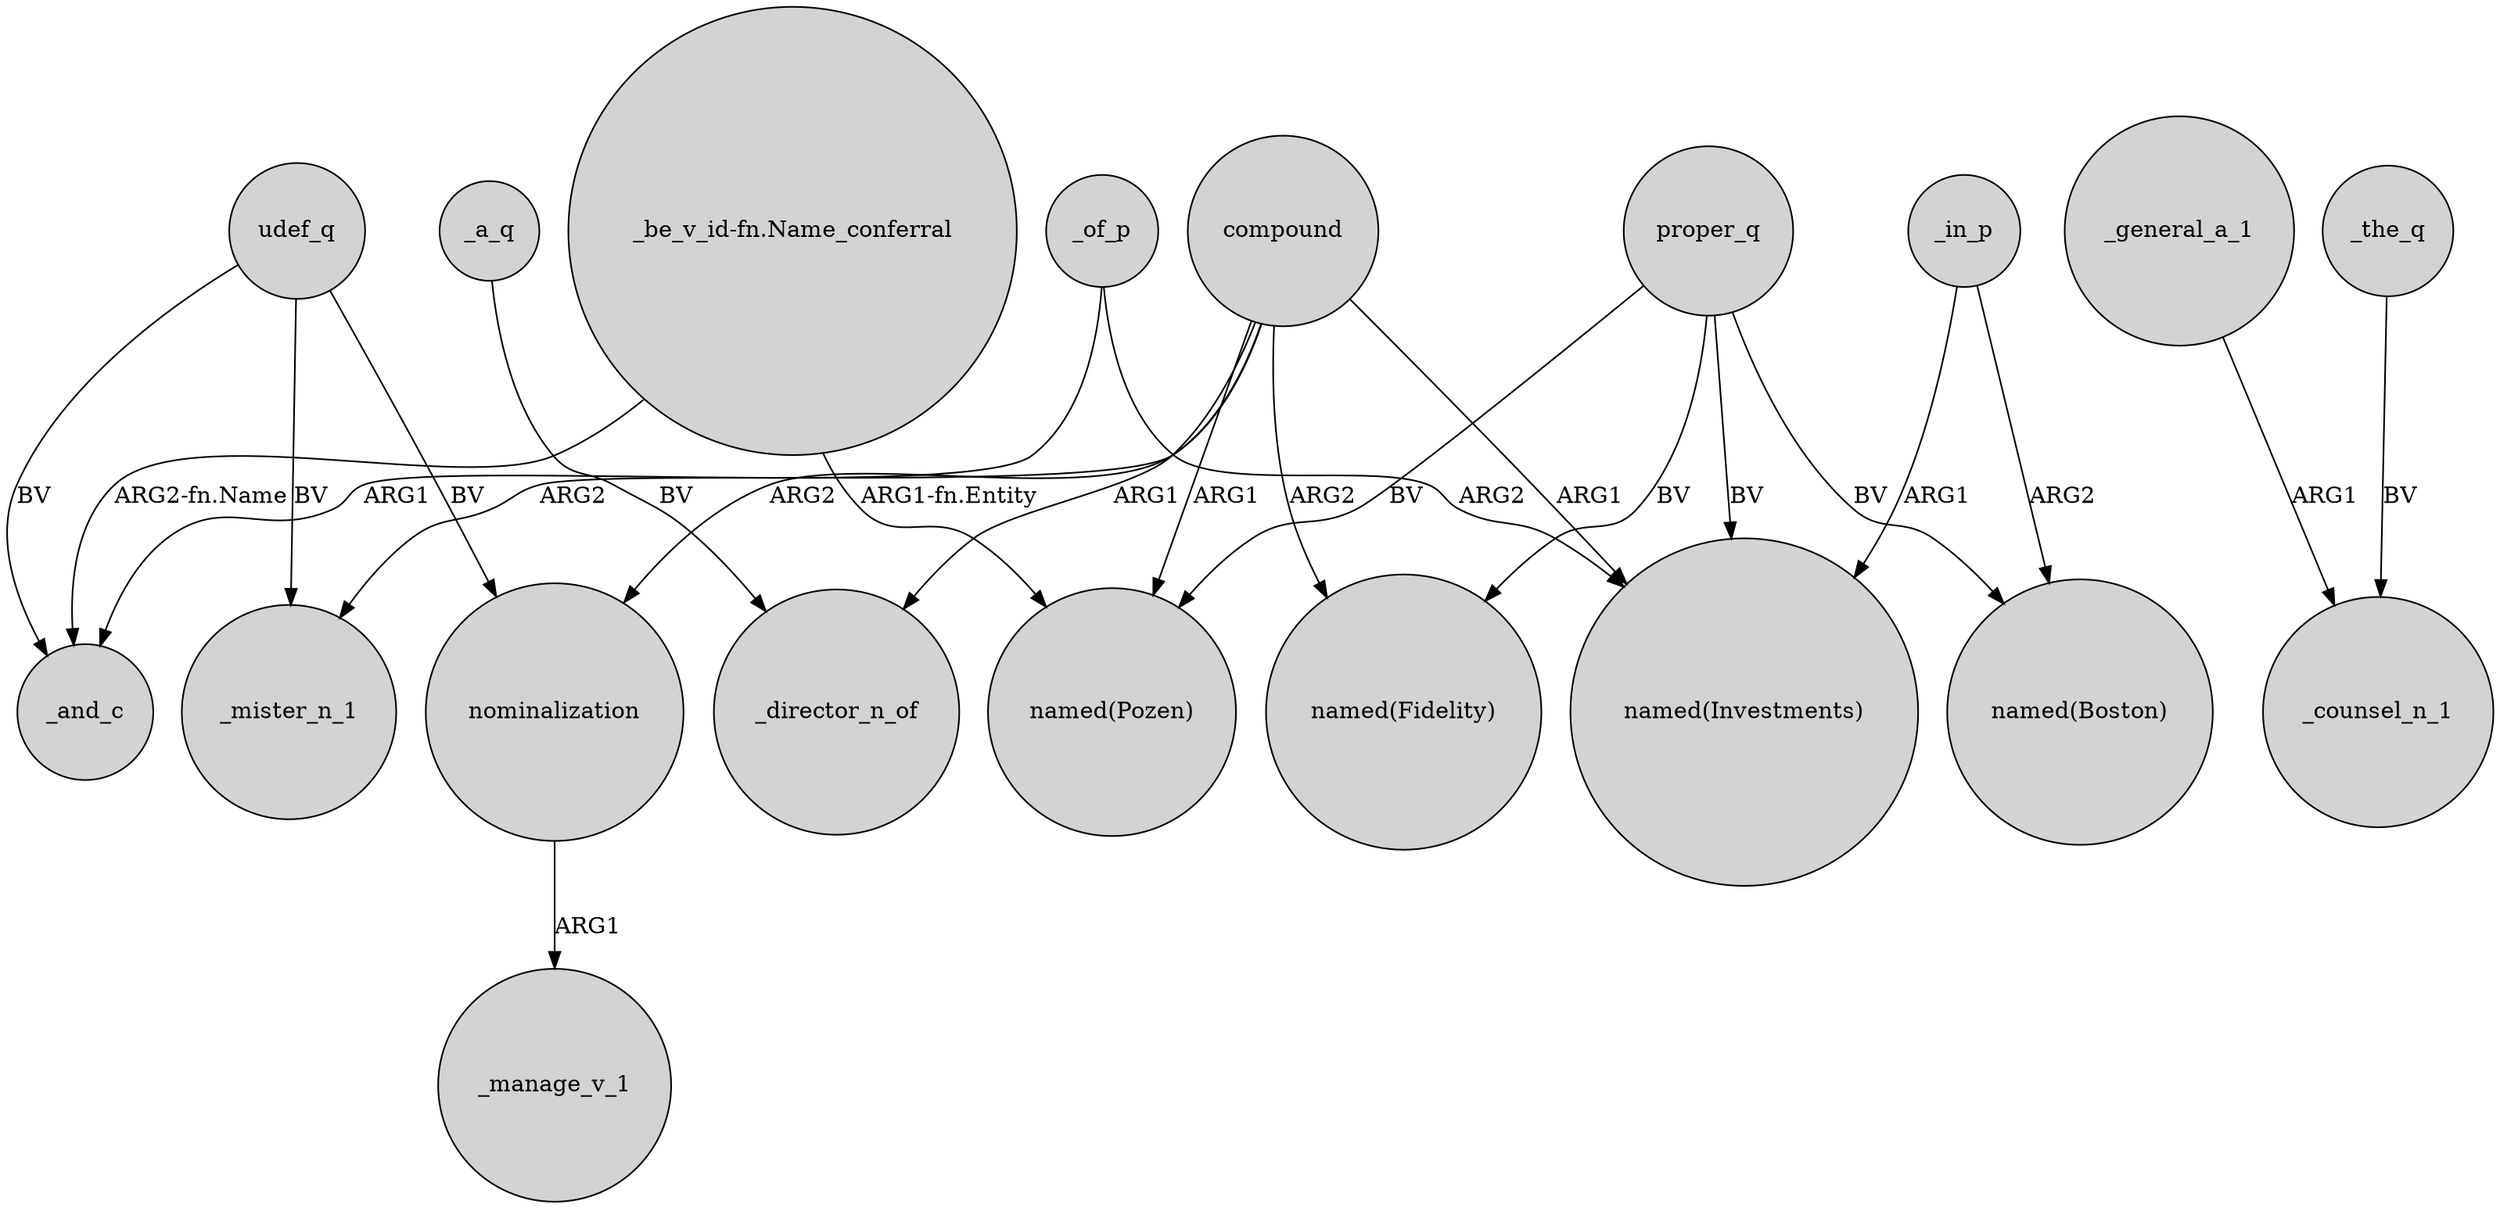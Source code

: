 digraph {
	node [shape=circle style=filled]
	compound -> _mister_n_1 [label=ARG2]
	_in_p -> "named(Investments)" [label=ARG1]
	proper_q -> "named(Investments)" [label=BV]
	proper_q -> "named(Pozen)" [label=BV]
	udef_q -> nominalization [label=BV]
	_general_a_1 -> _counsel_n_1 [label=ARG1]
	_in_p -> "named(Boston)" [label=ARG2]
	proper_q -> "named(Boston)" [label=BV]
	compound -> "named(Investments)" [label=ARG1]
	udef_q -> _and_c [label=BV]
	udef_q -> _mister_n_1 [label=BV]
	_of_p -> _and_c [label=ARG1]
	compound -> "named(Fidelity)" [label=ARG2]
	compound -> nominalization [label=ARG2]
	nominalization -> _manage_v_1 [label=ARG1]
	_the_q -> _counsel_n_1 [label=BV]
	_of_p -> "named(Investments)" [label=ARG2]
	compound -> "named(Pozen)" [label=ARG1]
	compound -> _director_n_of [label=ARG1]
	_a_q -> _director_n_of [label=BV]
	proper_q -> "named(Fidelity)" [label=BV]
	"_be_v_id-fn.Name_conferral" -> _and_c [label="ARG2-fn.Name"]
	"_be_v_id-fn.Name_conferral" -> "named(Pozen)" [label="ARG1-fn.Entity"]
}
